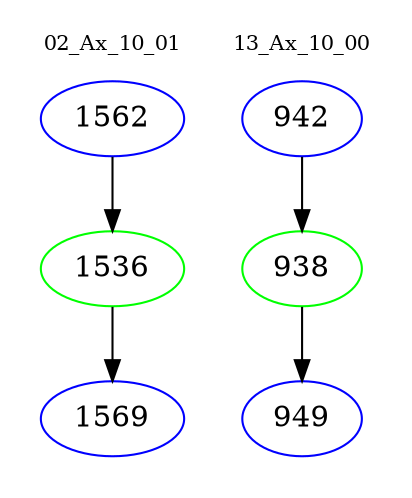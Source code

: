 digraph{
subgraph cluster_0 {
color = white
label = "02_Ax_10_01";
fontsize=10;
T0_1562 [label="1562", color="blue"]
T0_1562 -> T0_1536 [color="black"]
T0_1536 [label="1536", color="green"]
T0_1536 -> T0_1569 [color="black"]
T0_1569 [label="1569", color="blue"]
}
subgraph cluster_1 {
color = white
label = "13_Ax_10_00";
fontsize=10;
T1_942 [label="942", color="blue"]
T1_942 -> T1_938 [color="black"]
T1_938 [label="938", color="green"]
T1_938 -> T1_949 [color="black"]
T1_949 [label="949", color="blue"]
}
}
